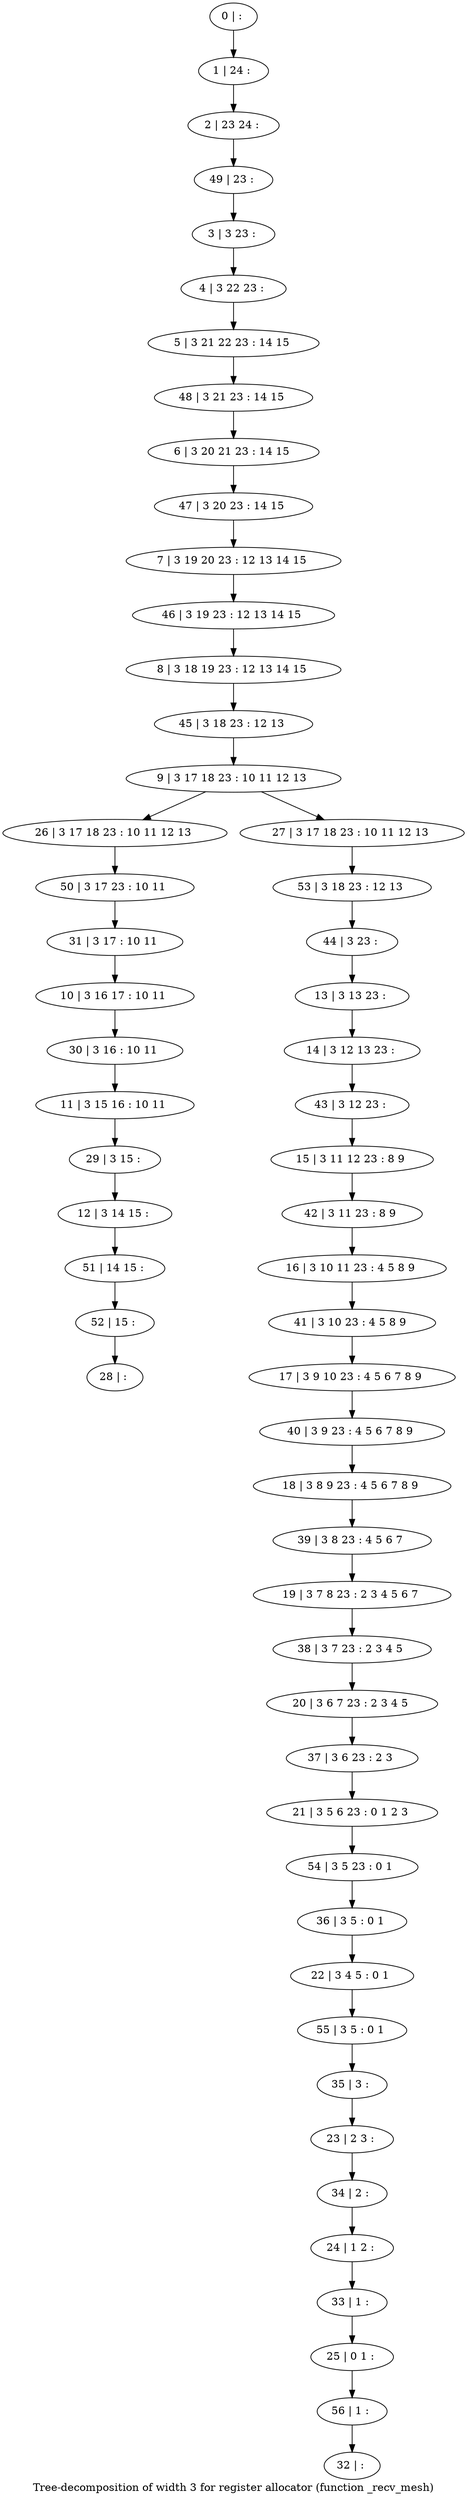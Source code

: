 digraph G {
graph [label="Tree-decomposition of width 3 for register allocator (function _recv_mesh)"]
0[label="0 | : "];
1[label="1 | 24 : "];
2[label="2 | 23 24 : "];
3[label="3 | 3 23 : "];
4[label="4 | 3 22 23 : "];
5[label="5 | 3 21 22 23 : 14 15 "];
6[label="6 | 3 20 21 23 : 14 15 "];
7[label="7 | 3 19 20 23 : 12 13 14 15 "];
8[label="8 | 3 18 19 23 : 12 13 14 15 "];
9[label="9 | 3 17 18 23 : 10 11 12 13 "];
10[label="10 | 3 16 17 : 10 11 "];
11[label="11 | 3 15 16 : 10 11 "];
12[label="12 | 3 14 15 : "];
13[label="13 | 3 13 23 : "];
14[label="14 | 3 12 13 23 : "];
15[label="15 | 3 11 12 23 : 8 9 "];
16[label="16 | 3 10 11 23 : 4 5 8 9 "];
17[label="17 | 3 9 10 23 : 4 5 6 7 8 9 "];
18[label="18 | 3 8 9 23 : 4 5 6 7 8 9 "];
19[label="19 | 3 7 8 23 : 2 3 4 5 6 7 "];
20[label="20 | 3 6 7 23 : 2 3 4 5 "];
21[label="21 | 3 5 6 23 : 0 1 2 3 "];
22[label="22 | 3 4 5 : 0 1 "];
23[label="23 | 2 3 : "];
24[label="24 | 1 2 : "];
25[label="25 | 0 1 : "];
26[label="26 | 3 17 18 23 : 10 11 12 13 "];
27[label="27 | 3 17 18 23 : 10 11 12 13 "];
28[label="28 | : "];
29[label="29 | 3 15 : "];
30[label="30 | 3 16 : 10 11 "];
31[label="31 | 3 17 : 10 11 "];
32[label="32 | : "];
33[label="33 | 1 : "];
34[label="34 | 2 : "];
35[label="35 | 3 : "];
36[label="36 | 3 5 : 0 1 "];
37[label="37 | 3 6 23 : 2 3 "];
38[label="38 | 3 7 23 : 2 3 4 5 "];
39[label="39 | 3 8 23 : 4 5 6 7 "];
40[label="40 | 3 9 23 : 4 5 6 7 8 9 "];
41[label="41 | 3 10 23 : 4 5 8 9 "];
42[label="42 | 3 11 23 : 8 9 "];
43[label="43 | 3 12 23 : "];
44[label="44 | 3 23 : "];
45[label="45 | 3 18 23 : 12 13 "];
46[label="46 | 3 19 23 : 12 13 14 15 "];
47[label="47 | 3 20 23 : 14 15 "];
48[label="48 | 3 21 23 : 14 15 "];
49[label="49 | 23 : "];
50[label="50 | 3 17 23 : 10 11 "];
51[label="51 | 14 15 : "];
52[label="52 | 15 : "];
53[label="53 | 3 18 23 : 12 13 "];
54[label="54 | 3 5 23 : 0 1 "];
55[label="55 | 3 5 : 0 1 "];
56[label="56 | 1 : "];
0->1 ;
1->2 ;
3->4 ;
4->5 ;
13->14 ;
9->26 ;
9->27 ;
29->12 ;
11->29 ;
30->11 ;
10->30 ;
31->10 ;
33->25 ;
24->33 ;
34->24 ;
23->34 ;
35->23 ;
36->22 ;
37->21 ;
20->37 ;
38->20 ;
19->38 ;
39->19 ;
18->39 ;
40->18 ;
17->40 ;
41->17 ;
16->41 ;
42->16 ;
15->42 ;
43->15 ;
14->43 ;
44->13 ;
45->9 ;
8->45 ;
46->8 ;
7->46 ;
47->7 ;
6->47 ;
48->6 ;
5->48 ;
49->3 ;
2->49 ;
50->31 ;
26->50 ;
12->51 ;
52->28 ;
51->52 ;
53->44 ;
27->53 ;
54->36 ;
21->54 ;
55->35 ;
22->55 ;
56->32 ;
25->56 ;
}
